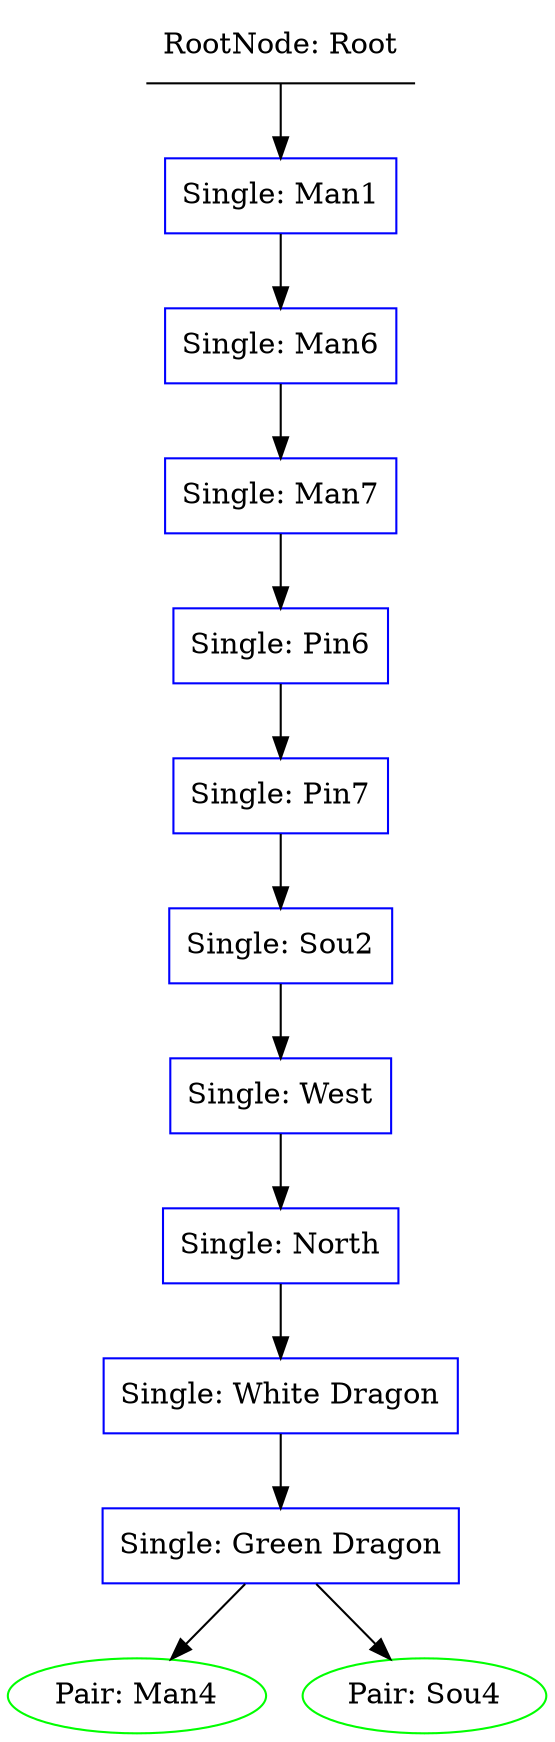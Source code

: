 digraph {
  0 [label="RootNode: Root",shape=underline,color=black];
  1 [label="Single: Man1",shape=box,color=blue];
  2 [label="Single: Man6",shape=box,color=blue];
  3 [label="Single: Man7",shape=box,color=blue];
  4 [label="Single: Pin6",shape=box,color=blue];
  5 [label="Single: Pin7",shape=box,color=blue];
  6 [label="Single: Sou2",shape=box,color=blue];
  7 [label="Single: West",shape=box,color=blue];
  8 [label="Single: North",shape=box,color=blue];
  9 [label="Single: White Dragon",shape=box,color=blue];
  10 [label="Single: Green Dragon",shape=box,color=blue];
  11 [label="Pair: Man4",shape=oval,color=green];
  12 [label="Pair: Sou4",shape=oval,color=green];

  0 -> 1;
  1 -> 2;
  2 -> 3;
  3 -> 4;
  4 -> 5;
  5 -> 6;
  6 -> 7;
  7 -> 8;
  8 -> 9;
  9 -> 10;
  10 -> 11;
  10 -> 12;
}
